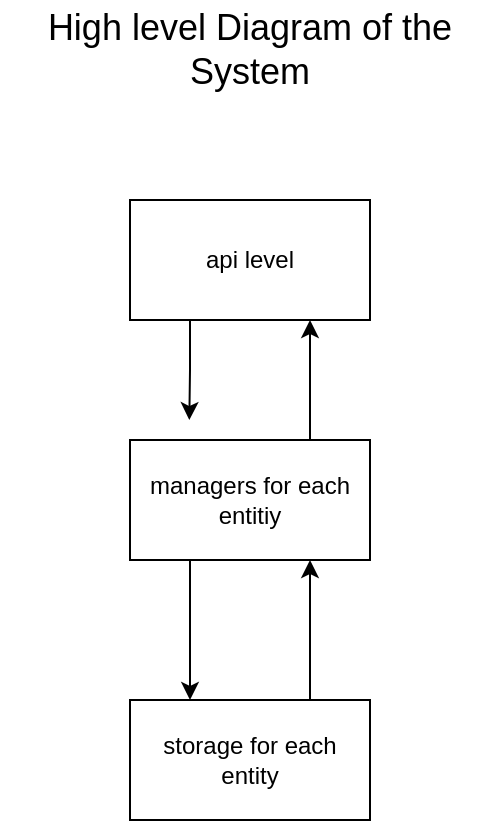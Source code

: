 <mxfile version="21.3.7" type="device">
  <diagram id="C5RBs43oDa-KdzZeNtuy" name="Page-1">
    <mxGraphModel dx="1592" dy="864" grid="1" gridSize="10" guides="1" tooltips="1" connect="1" arrows="1" fold="1" page="1" pageScale="1" pageWidth="827" pageHeight="1169" math="0" shadow="0">
      <root>
        <mxCell id="WIyWlLk6GJQsqaUBKTNV-0" />
        <mxCell id="WIyWlLk6GJQsqaUBKTNV-1" parent="WIyWlLk6GJQsqaUBKTNV-0" />
        <mxCell id="2fysn9FgPYTBoluhu8F1-4" style="edgeStyle=orthogonalEdgeStyle;rounded=0;orthogonalLoop=1;jettySize=auto;html=1;exitX=0.25;exitY=1;exitDx=0;exitDy=0;" edge="1" parent="WIyWlLk6GJQsqaUBKTNV-1" source="2fysn9FgPYTBoluhu8F1-0">
          <mxGeometry relative="1" as="geometry">
            <mxPoint x="354.667" y="340" as="targetPoint" />
          </mxGeometry>
        </mxCell>
        <mxCell id="2fysn9FgPYTBoluhu8F1-0" value="api level" style="rounded=0;whiteSpace=wrap;html=1;" vertex="1" parent="WIyWlLk6GJQsqaUBKTNV-1">
          <mxGeometry x="325" y="230" width="120" height="60" as="geometry" />
        </mxCell>
        <mxCell id="2fysn9FgPYTBoluhu8F1-5" style="edgeStyle=orthogonalEdgeStyle;rounded=0;orthogonalLoop=1;jettySize=auto;html=1;exitX=0.25;exitY=1;exitDx=0;exitDy=0;entryX=0.25;entryY=0;entryDx=0;entryDy=0;" edge="1" parent="WIyWlLk6GJQsqaUBKTNV-1" source="2fysn9FgPYTBoluhu8F1-2" target="2fysn9FgPYTBoluhu8F1-3">
          <mxGeometry relative="1" as="geometry" />
        </mxCell>
        <mxCell id="2fysn9FgPYTBoluhu8F1-11" style="edgeStyle=orthogonalEdgeStyle;rounded=0;orthogonalLoop=1;jettySize=auto;html=1;exitX=0.75;exitY=0;exitDx=0;exitDy=0;entryX=0.75;entryY=1;entryDx=0;entryDy=0;" edge="1" parent="WIyWlLk6GJQsqaUBKTNV-1" source="2fysn9FgPYTBoluhu8F1-2" target="2fysn9FgPYTBoluhu8F1-0">
          <mxGeometry relative="1" as="geometry" />
        </mxCell>
        <mxCell id="2fysn9FgPYTBoluhu8F1-2" value="managers for each entitiy" style="rounded=0;whiteSpace=wrap;html=1;" vertex="1" parent="WIyWlLk6GJQsqaUBKTNV-1">
          <mxGeometry x="325" y="350" width="120" height="60" as="geometry" />
        </mxCell>
        <mxCell id="2fysn9FgPYTBoluhu8F1-6" style="edgeStyle=orthogonalEdgeStyle;rounded=0;orthogonalLoop=1;jettySize=auto;html=1;exitX=0.75;exitY=0;exitDx=0;exitDy=0;entryX=0.75;entryY=1;entryDx=0;entryDy=0;" edge="1" parent="WIyWlLk6GJQsqaUBKTNV-1" source="2fysn9FgPYTBoluhu8F1-3" target="2fysn9FgPYTBoluhu8F1-2">
          <mxGeometry relative="1" as="geometry">
            <mxPoint x="414.667" y="420" as="targetPoint" />
          </mxGeometry>
        </mxCell>
        <mxCell id="2fysn9FgPYTBoluhu8F1-3" value="storage for each entity" style="rounded=0;whiteSpace=wrap;html=1;" vertex="1" parent="WIyWlLk6GJQsqaUBKTNV-1">
          <mxGeometry x="325" y="480" width="120" height="60" as="geometry" />
        </mxCell>
        <mxCell id="2fysn9FgPYTBoluhu8F1-12" value="&lt;font style=&quot;font-size: 18px;&quot;&gt;High level Diagram of the System&lt;/font&gt;" style="text;html=1;strokeColor=none;fillColor=none;align=center;verticalAlign=middle;whiteSpace=wrap;rounded=0;" vertex="1" parent="WIyWlLk6GJQsqaUBKTNV-1">
          <mxGeometry x="260" y="130" width="250" height="50" as="geometry" />
        </mxCell>
      </root>
    </mxGraphModel>
  </diagram>
</mxfile>
